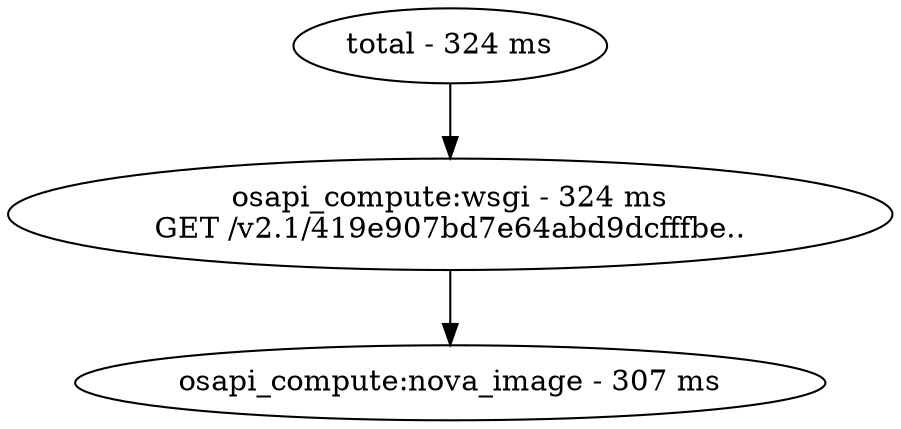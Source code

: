 digraph {
	0 [label="total - 324 ms"]
	1 [label="osapi_compute:wsgi - 324 ms\nGET /v2.1/419e907bd7e64abd9dcfffbe.."]
	2 [label="osapi_compute:nova_image - 307 ms"]
		1 -> 2
		0 -> 1
}